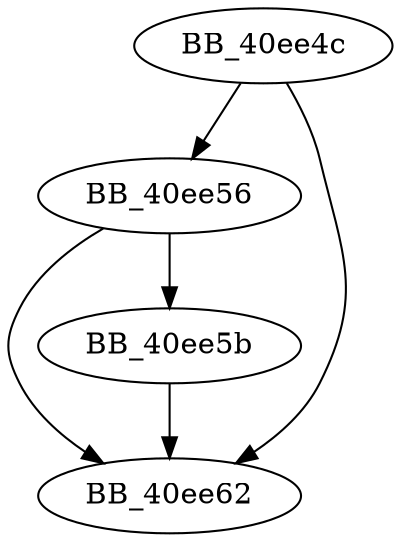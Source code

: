 DiGraph sub_40EE4C{
BB_40ee4c->BB_40ee56
BB_40ee4c->BB_40ee62
BB_40ee56->BB_40ee5b
BB_40ee56->BB_40ee62
BB_40ee5b->BB_40ee62
}

